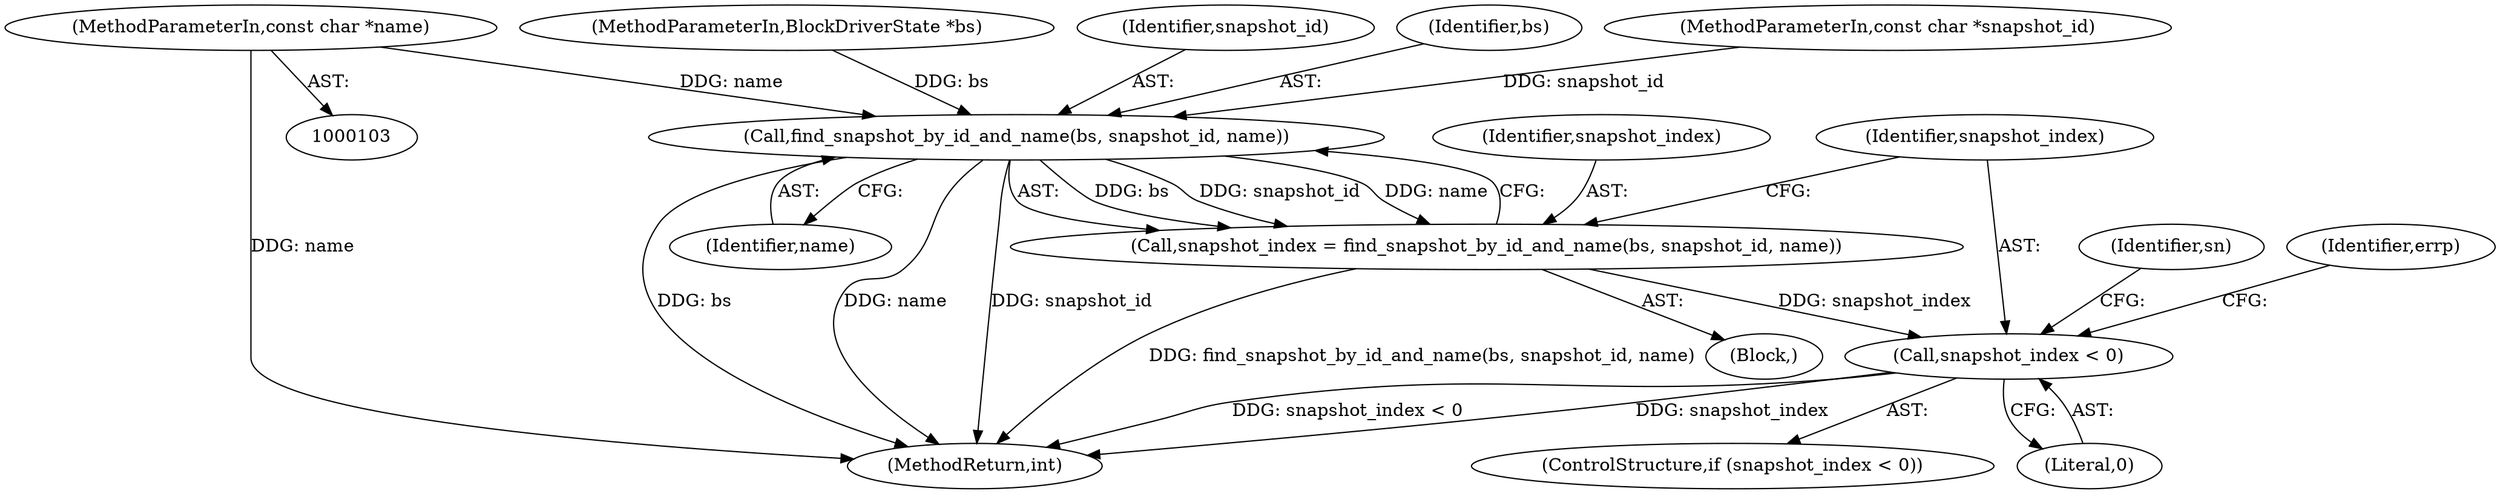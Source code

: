 digraph "0_qemu_c05e4667be91b46ab42b5a11babf8e84d476cc6b@pointer" {
"1000106" [label="(MethodParameterIn,const char *name)"];
"1000127" [label="(Call,find_snapshot_by_id_and_name(bs, snapshot_id, name))"];
"1000125" [label="(Call,snapshot_index = find_snapshot_by_id_and_name(bs, snapshot_id, name))"];
"1000132" [label="(Call,snapshot_index < 0)"];
"1000131" [label="(ControlStructure,if (snapshot_index < 0))"];
"1000106" [label="(MethodParameterIn,const char *name)"];
"1000125" [label="(Call,snapshot_index = find_snapshot_by_id_and_name(bs, snapshot_id, name))"];
"1000130" [label="(Identifier,name)"];
"1000108" [label="(Block,)"];
"1000231" [label="(MethodReturn,int)"];
"1000105" [label="(MethodParameterIn,const char *snapshot_id)"];
"1000132" [label="(Call,snapshot_index < 0)"];
"1000137" [label="(Identifier,errp)"];
"1000104" [label="(MethodParameterIn,BlockDriverState *bs)"];
"1000127" [label="(Call,find_snapshot_by_id_and_name(bs, snapshot_id, name))"];
"1000129" [label="(Identifier,snapshot_id)"];
"1000133" [label="(Identifier,snapshot_index)"];
"1000134" [label="(Literal,0)"];
"1000143" [label="(Identifier,sn)"];
"1000128" [label="(Identifier,bs)"];
"1000126" [label="(Identifier,snapshot_index)"];
"1000106" -> "1000103"  [label="AST: "];
"1000106" -> "1000231"  [label="DDG: name"];
"1000106" -> "1000127"  [label="DDG: name"];
"1000127" -> "1000125"  [label="AST: "];
"1000127" -> "1000130"  [label="CFG: "];
"1000128" -> "1000127"  [label="AST: "];
"1000129" -> "1000127"  [label="AST: "];
"1000130" -> "1000127"  [label="AST: "];
"1000125" -> "1000127"  [label="CFG: "];
"1000127" -> "1000231"  [label="DDG: name"];
"1000127" -> "1000231"  [label="DDG: snapshot_id"];
"1000127" -> "1000231"  [label="DDG: bs"];
"1000127" -> "1000125"  [label="DDG: bs"];
"1000127" -> "1000125"  [label="DDG: snapshot_id"];
"1000127" -> "1000125"  [label="DDG: name"];
"1000104" -> "1000127"  [label="DDG: bs"];
"1000105" -> "1000127"  [label="DDG: snapshot_id"];
"1000125" -> "1000108"  [label="AST: "];
"1000126" -> "1000125"  [label="AST: "];
"1000133" -> "1000125"  [label="CFG: "];
"1000125" -> "1000231"  [label="DDG: find_snapshot_by_id_and_name(bs, snapshot_id, name)"];
"1000125" -> "1000132"  [label="DDG: snapshot_index"];
"1000132" -> "1000131"  [label="AST: "];
"1000132" -> "1000134"  [label="CFG: "];
"1000133" -> "1000132"  [label="AST: "];
"1000134" -> "1000132"  [label="AST: "];
"1000137" -> "1000132"  [label="CFG: "];
"1000143" -> "1000132"  [label="CFG: "];
"1000132" -> "1000231"  [label="DDG: snapshot_index < 0"];
"1000132" -> "1000231"  [label="DDG: snapshot_index"];
}
